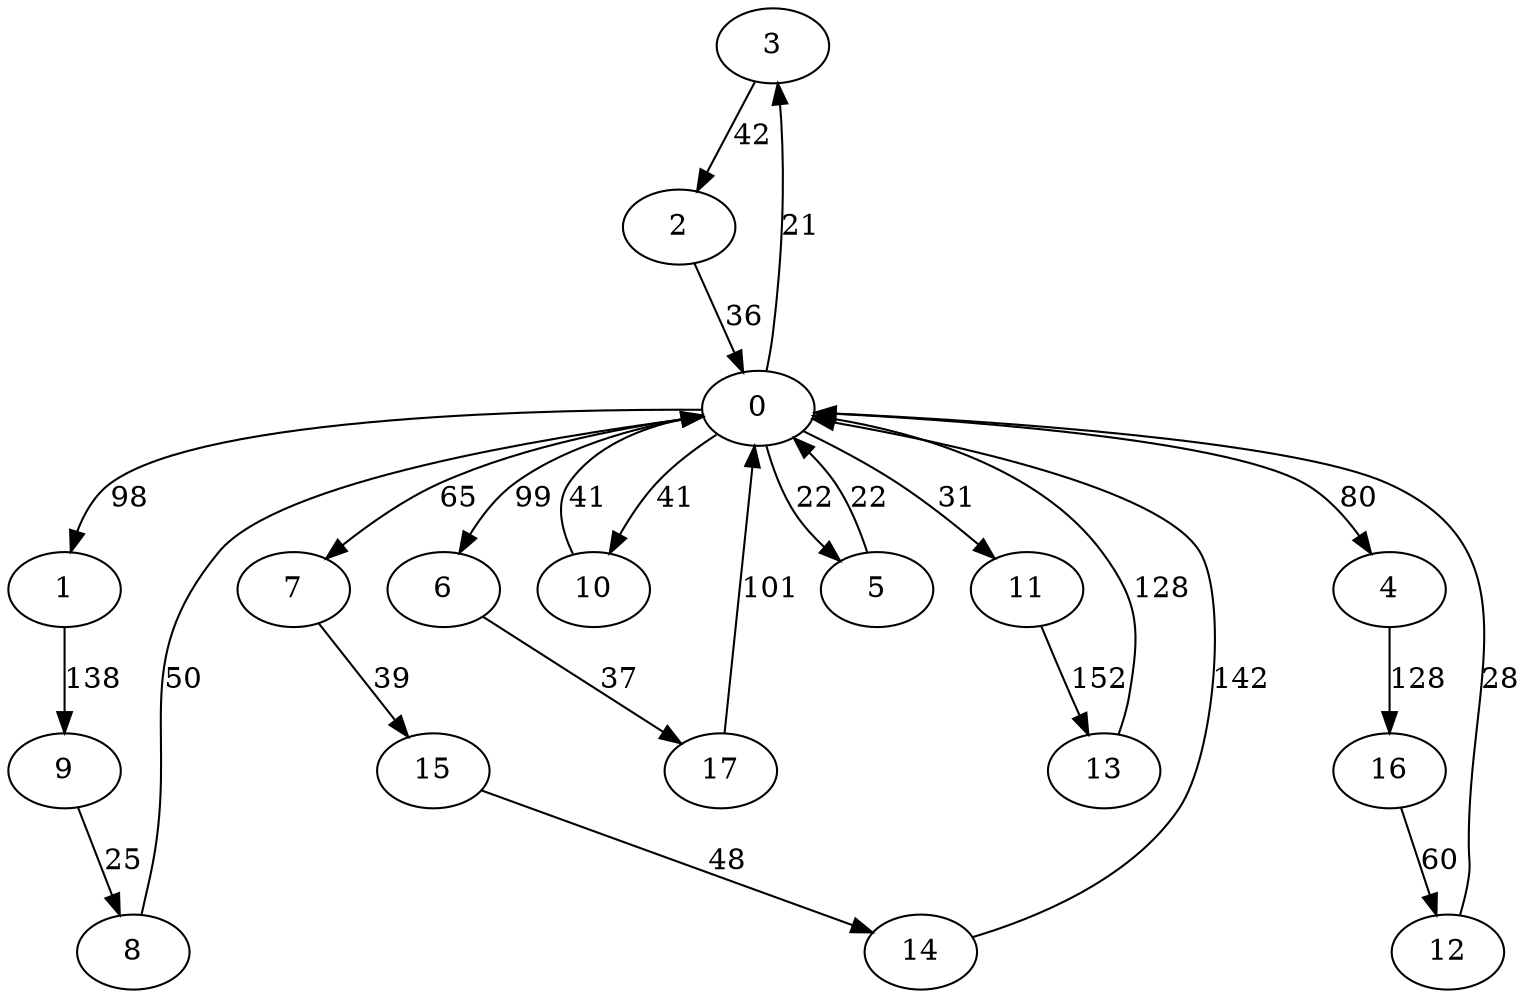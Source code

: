 digraph G {
	3->2[ label=42 ];
	2->0[ label=36 ];
	1->9[ label=138 ];
	12->0[ label=28 ];
	13->0[ label=128 ];
	6->17[ label=37 ];
	7->15[ label=39 ];
	14->0[ label=142 ];
	8->0[ label=50 ];
	11->13[ label=152 ];
	10->0[ label=41 ];
	17->0[ label=101 ];
	4->16[ label=128 ];
	0->6[ label=99 ];
	0->3[ label=21 ];
	0->10[ label=41 ];
	0->1[ label=98 ];
	0->4[ label=80 ];
	0->11[ label=31 ];
	0->5[ label=22 ];
	0->7[ label=65 ];
	15->14[ label=48 ];
	9->8[ label=25 ];
	16->12[ label=60 ];
	5->0[ label=22 ];
	0 [ label=0 ];
	1 [ label=1 ];
	10 [ label=10 ];
	11 [ label=11 ];
	12 [ label=12 ];
	13 [ label=13 ];
	14 [ label=14 ];
	15 [ label=15 ];
	16 [ label=16 ];
	17 [ label=17 ];
	2 [ label=2 ];
	3 [ label=3 ];
	4 [ label=4 ];
	5 [ label=5 ];
	6 [ label=6 ];
	7 [ label=7 ];
	8 [ label=8 ];
	9 [ label=9 ];

}
